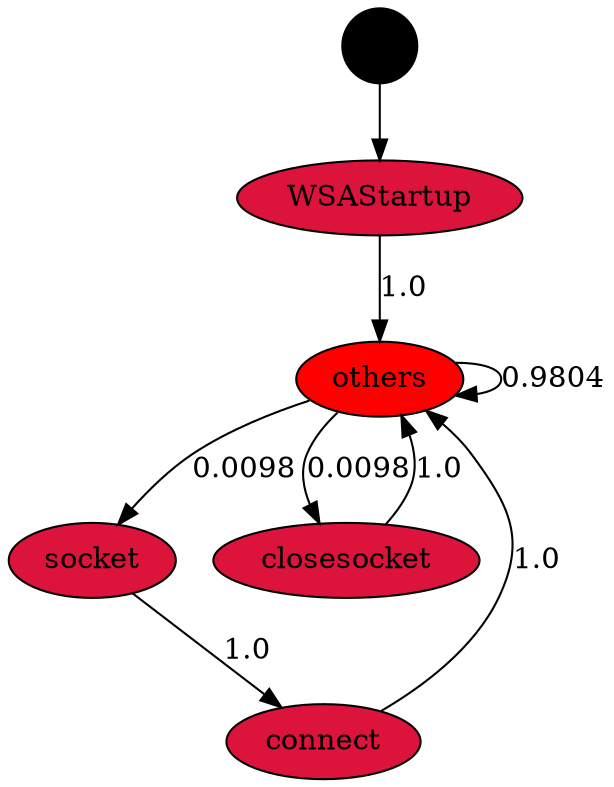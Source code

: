 digraph "./API_PER_CATEGORY/socket_recv.exe_3968_Windows Sockets (Winsock)_API_per_Category_Transition_Matrix" {
	WSAStartup [label=WSAStartup fillcolor=crimson style=filled]
	others [label=others fillcolor=red style=filled]
	WSAStartup -> others [label=1.0]
	Start [label="" fillcolor=black fontcolor=white shape=circle style=filled]
	Start -> WSAStartup
	others [label=others fillcolor=red style=filled]
	others [label=others fillcolor=red style=filled]
	others -> others [label=0.9804]
	others [label=others fillcolor=red style=filled]
	socket [label=socket fillcolor=crimson style=filled]
	others -> socket [label=0.0098]
	others [label=others fillcolor=red style=filled]
	closesocket [label=closesocket fillcolor=crimson style=filled]
	others -> closesocket [label=0.0098]
	socket [label=socket fillcolor=crimson style=filled]
	connect [label=connect fillcolor=crimson style=filled]
	socket -> connect [label=1.0]
	connect [label=connect fillcolor=crimson style=filled]
	others [label=others fillcolor=red style=filled]
	connect -> others [label=1.0]
	closesocket [label=closesocket fillcolor=crimson style=filled]
	others [label=others fillcolor=red style=filled]
	closesocket -> others [label=1.0]
}
